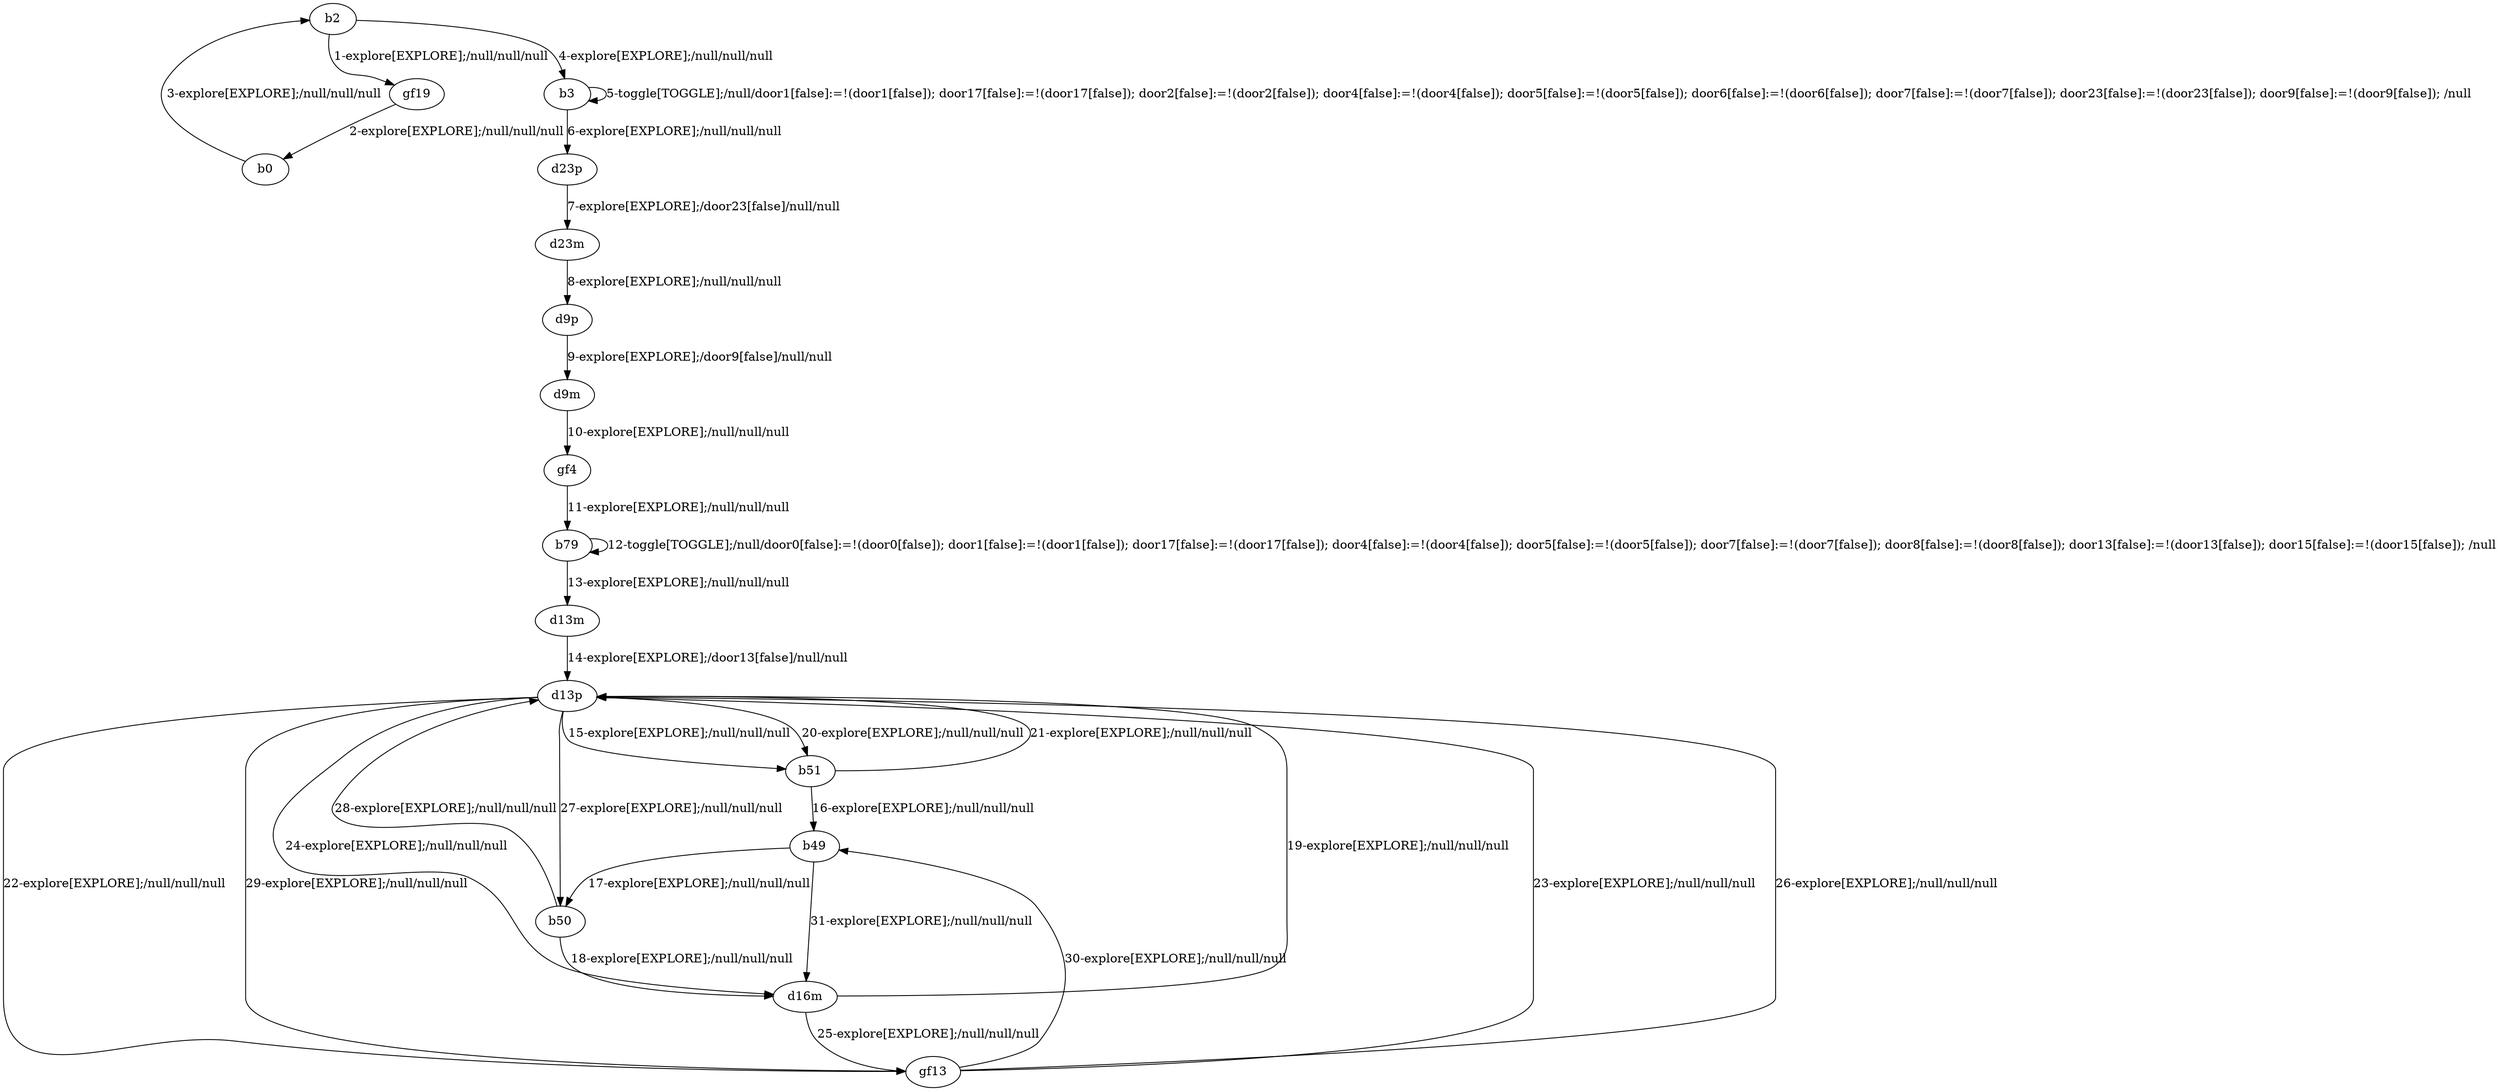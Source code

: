# Total number of goals covered by this test: 2
# d13p --> b50
# b50 --> d13p

digraph g {
"b2" -> "gf19" [label = "1-explore[EXPLORE];/null/null/null"];
"gf19" -> "b0" [label = "2-explore[EXPLORE];/null/null/null"];
"b0" -> "b2" [label = "3-explore[EXPLORE];/null/null/null"];
"b2" -> "b3" [label = "4-explore[EXPLORE];/null/null/null"];
"b3" -> "b3" [label = "5-toggle[TOGGLE];/null/door1[false]:=!(door1[false]); door17[false]:=!(door17[false]); door2[false]:=!(door2[false]); door4[false]:=!(door4[false]); door5[false]:=!(door5[false]); door6[false]:=!(door6[false]); door7[false]:=!(door7[false]); door23[false]:=!(door23[false]); door9[false]:=!(door9[false]); /null"];
"b3" -> "d23p" [label = "6-explore[EXPLORE];/null/null/null"];
"d23p" -> "d23m" [label = "7-explore[EXPLORE];/door23[false]/null/null"];
"d23m" -> "d9p" [label = "8-explore[EXPLORE];/null/null/null"];
"d9p" -> "d9m" [label = "9-explore[EXPLORE];/door9[false]/null/null"];
"d9m" -> "gf4" [label = "10-explore[EXPLORE];/null/null/null"];
"gf4" -> "b79" [label = "11-explore[EXPLORE];/null/null/null"];
"b79" -> "b79" [label = "12-toggle[TOGGLE];/null/door0[false]:=!(door0[false]); door1[false]:=!(door1[false]); door17[false]:=!(door17[false]); door4[false]:=!(door4[false]); door5[false]:=!(door5[false]); door7[false]:=!(door7[false]); door8[false]:=!(door8[false]); door13[false]:=!(door13[false]); door15[false]:=!(door15[false]); /null"];
"b79" -> "d13m" [label = "13-explore[EXPLORE];/null/null/null"];
"d13m" -> "d13p" [label = "14-explore[EXPLORE];/door13[false]/null/null"];
"d13p" -> "b51" [label = "15-explore[EXPLORE];/null/null/null"];
"b51" -> "b49" [label = "16-explore[EXPLORE];/null/null/null"];
"b49" -> "b50" [label = "17-explore[EXPLORE];/null/null/null"];
"b50" -> "d16m" [label = "18-explore[EXPLORE];/null/null/null"];
"d16m" -> "d13p" [label = "19-explore[EXPLORE];/null/null/null"];
"d13p" -> "b51" [label = "20-explore[EXPLORE];/null/null/null"];
"b51" -> "d13p" [label = "21-explore[EXPLORE];/null/null/null"];
"d13p" -> "gf13" [label = "22-explore[EXPLORE];/null/null/null"];
"gf13" -> "d13p" [label = "23-explore[EXPLORE];/null/null/null"];
"d13p" -> "d16m" [label = "24-explore[EXPLORE];/null/null/null"];
"d16m" -> "gf13" [label = "25-explore[EXPLORE];/null/null/null"];
"gf13" -> "d13p" [label = "26-explore[EXPLORE];/null/null/null"];
"d13p" -> "b50" [label = "27-explore[EXPLORE];/null/null/null"];
"b50" -> "d13p" [label = "28-explore[EXPLORE];/null/null/null"];
"d13p" -> "gf13" [label = "29-explore[EXPLORE];/null/null/null"];
"gf13" -> "b49" [label = "30-explore[EXPLORE];/null/null/null"];
"b49" -> "d16m" [label = "31-explore[EXPLORE];/null/null/null"];
}